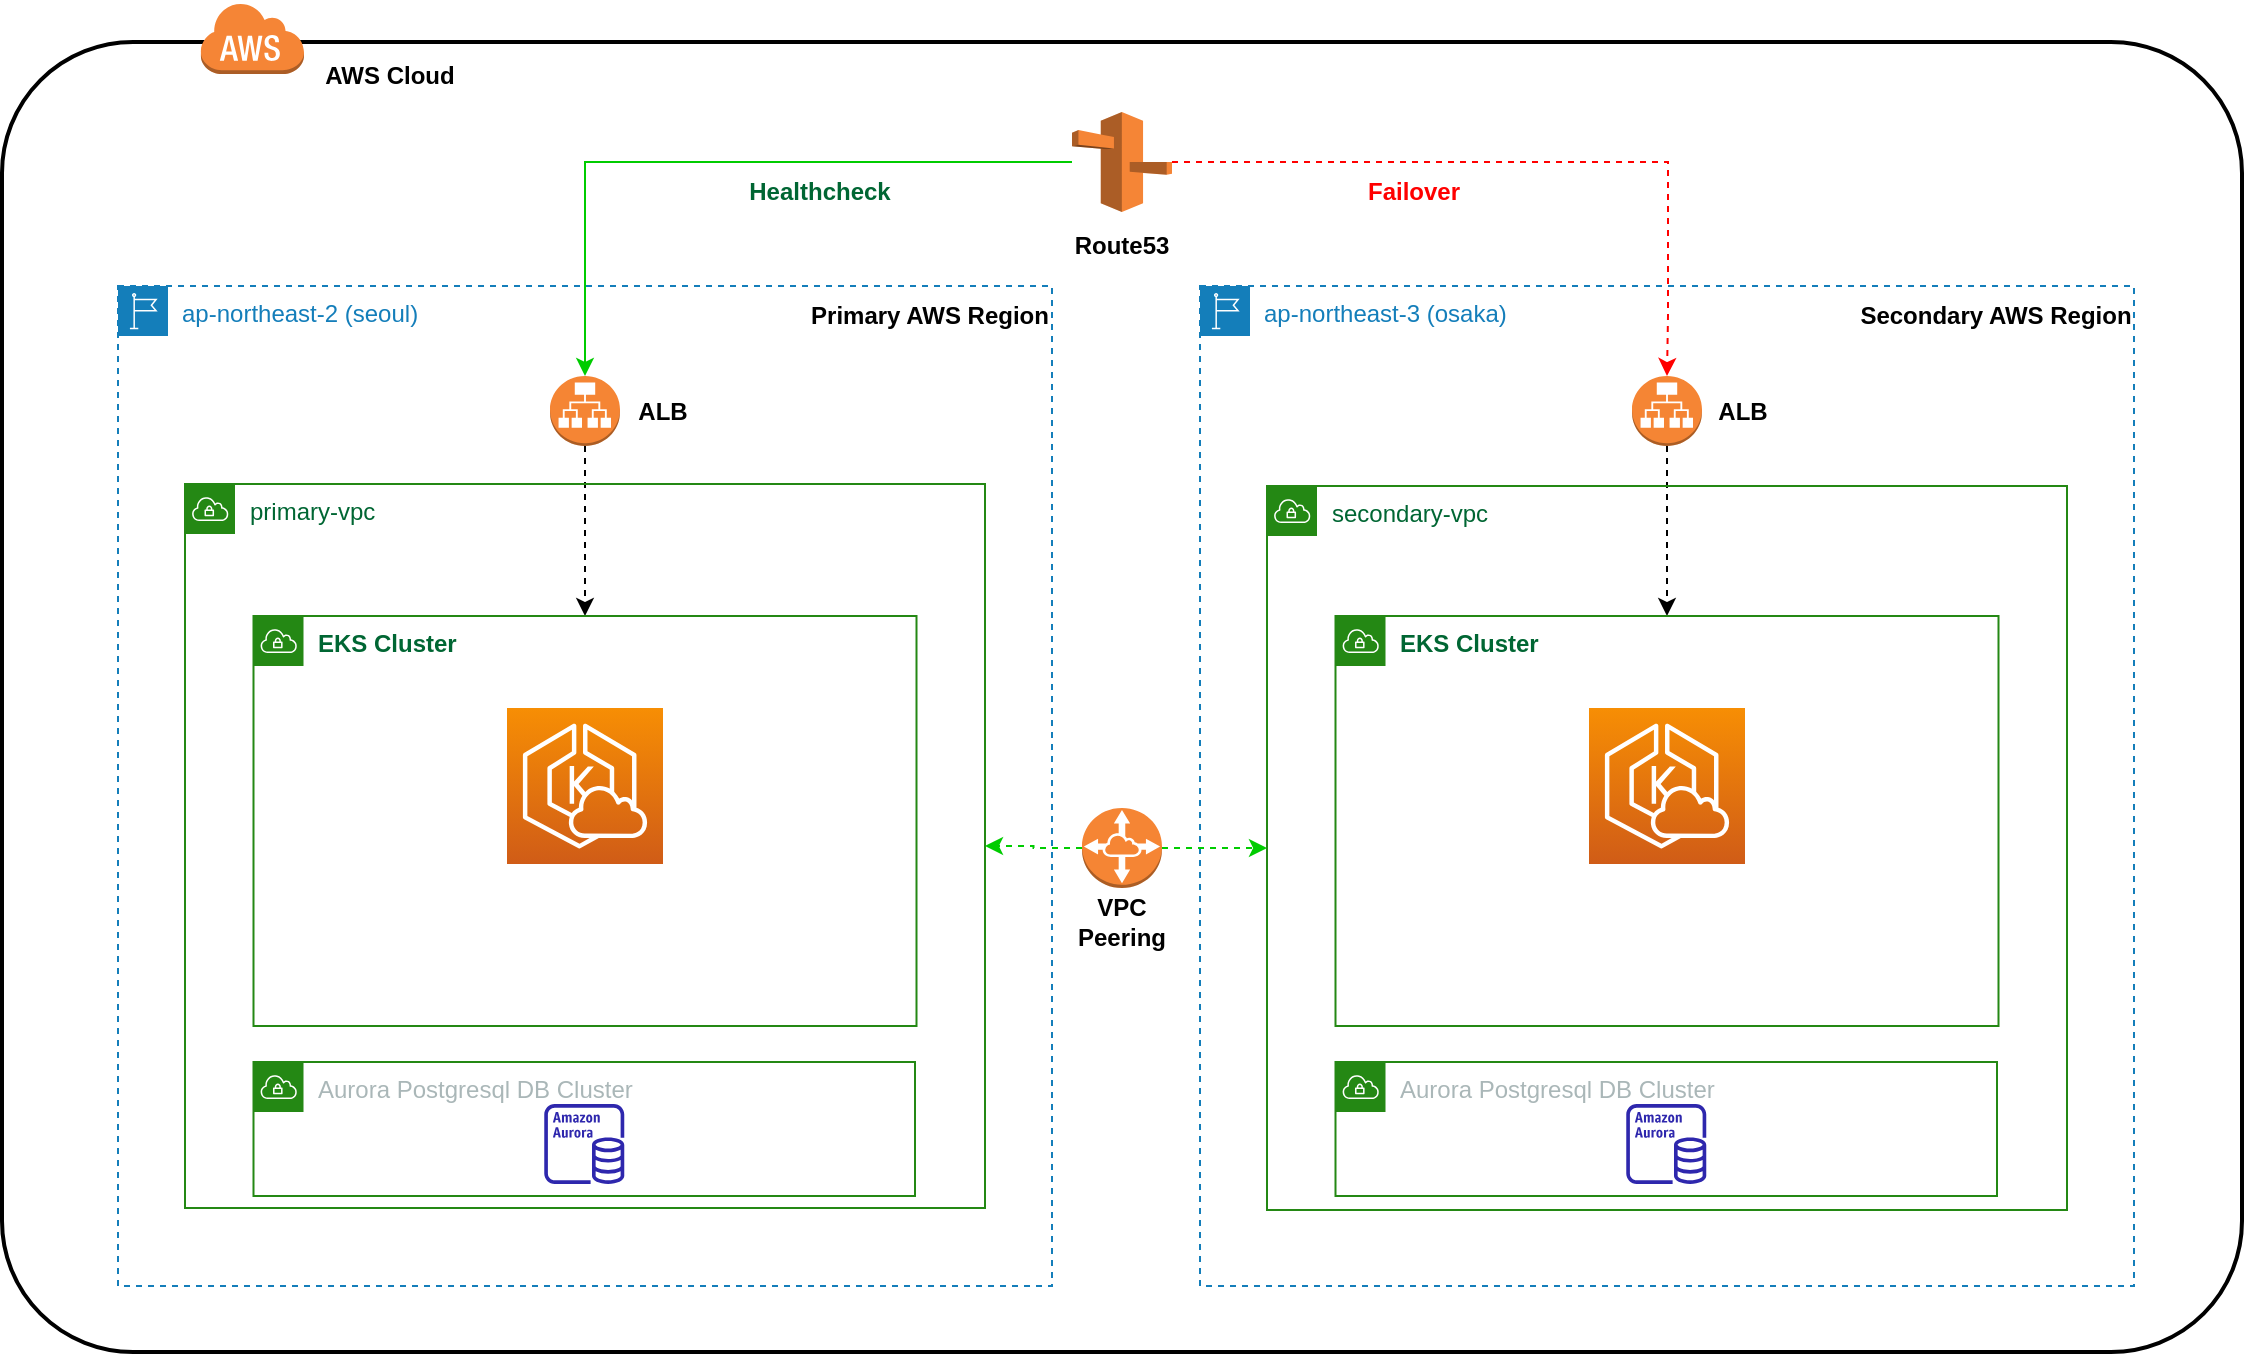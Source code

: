 <mxfile version="20.7.4" type="device"><diagram id="vcq4hcM5Rvocbbq4tf9C" name="Page-1"><mxGraphModel dx="1306" dy="777" grid="0" gridSize="10" guides="1" tooltips="1" connect="1" arrows="1" fold="1" page="0" pageScale="1" pageWidth="850" pageHeight="1100" math="0" shadow="0"><root><mxCell id="0"/><mxCell id="1" parent="0"/><mxCell id="KRmN6xQ93gitccdLsAaV-1" value="" style="rounded=1;arcSize=10;dashed=0;fillColor=none;gradientColor=none;strokeWidth=2;" vertex="1" parent="1"><mxGeometry x="21" y="60" width="1120" height="655" as="geometry"/></mxCell><mxCell id="KRmN6xQ93gitccdLsAaV-2" value="" style="dashed=0;html=1;shape=mxgraph.aws3.cloud;fillColor=#F58536;gradientColor=none;dashed=0;" vertex="1" parent="1"><mxGeometry x="120" y="40" width="52" height="36" as="geometry"/></mxCell><mxCell id="KRmN6xQ93gitccdLsAaV-3" value="&lt;b&gt;AWS Cloud&lt;/b&gt;" style="text;html=1;strokeColor=none;fillColor=none;align=center;verticalAlign=middle;whiteSpace=wrap;rounded=0;" vertex="1" parent="1"><mxGeometry x="167" y="62" width="96" height="30" as="geometry"/></mxCell><mxCell id="KRmN6xQ93gitccdLsAaV-13" value="" style="edgeStyle=orthogonalEdgeStyle;rounded=0;orthogonalLoop=1;jettySize=auto;html=1;entryX=0.5;entryY=0;entryDx=0;entryDy=0;entryPerimeter=0;strokeColor=#00CC00;" edge="1" parent="1" source="KRmN6xQ93gitccdLsAaV-4" target="KRmN6xQ93gitccdLsAaV-9"><mxGeometry relative="1" as="geometry"/></mxCell><mxCell id="KRmN6xQ93gitccdLsAaV-15" value="" style="edgeStyle=orthogonalEdgeStyle;rounded=0;orthogonalLoop=1;jettySize=auto;html=1;entryX=0.5;entryY=0;entryDx=0;entryDy=0;entryPerimeter=0;dashed=1;strokeColor=#FF0000;" edge="1" parent="1" source="KRmN6xQ93gitccdLsAaV-4" target="KRmN6xQ93gitccdLsAaV-10"><mxGeometry relative="1" as="geometry"><Array as="points"><mxPoint x="854" y="120"/><mxPoint x="854" y="197"/></Array></mxGeometry></mxCell><mxCell id="KRmN6xQ93gitccdLsAaV-4" value="" style="outlineConnect=0;dashed=0;verticalLabelPosition=bottom;verticalAlign=top;align=center;html=1;shape=mxgraph.aws3.route_53;fillColor=#F58536;gradientColor=none;" vertex="1" parent="1"><mxGeometry x="556" y="95" width="50" height="50" as="geometry"/></mxCell><mxCell id="KRmN6xQ93gitccdLsAaV-5" value="ap-northeast-2 (seoul)" style="points=[[0,0],[0.25,0],[0.5,0],[0.75,0],[1,0],[1,0.25],[1,0.5],[1,0.75],[1,1],[0.75,1],[0.5,1],[0.25,1],[0,1],[0,0.75],[0,0.5],[0,0.25]];outlineConnect=0;gradientColor=none;html=1;whiteSpace=wrap;fontSize=12;fontStyle=0;container=1;pointerEvents=0;collapsible=0;recursiveResize=0;shape=mxgraph.aws4.group;grIcon=mxgraph.aws4.group_region;strokeColor=#147EBA;fillColor=none;verticalAlign=top;align=left;spacingLeft=30;fontColor=#147EBA;dashed=1;" vertex="1" parent="1"><mxGeometry x="79" y="182" width="467" height="500" as="geometry"/></mxCell><mxCell id="KRmN6xQ93gitccdLsAaV-24" value="" style="edgeStyle=orthogonalEdgeStyle;rounded=0;orthogonalLoop=1;jettySize=auto;html=1;dashed=1;fontColor=#006633;entryX=0.5;entryY=0;entryDx=0;entryDy=0;" edge="1" parent="KRmN6xQ93gitccdLsAaV-5" source="KRmN6xQ93gitccdLsAaV-9" target="KRmN6xQ93gitccdLsAaV-20"><mxGeometry relative="1" as="geometry"/></mxCell><mxCell id="KRmN6xQ93gitccdLsAaV-9" value="" style="outlineConnect=0;dashed=0;verticalLabelPosition=bottom;verticalAlign=top;align=center;html=1;shape=mxgraph.aws3.application_load_balancer;fillColor=#F58534;gradientColor=none;" vertex="1" parent="KRmN6xQ93gitccdLsAaV-5"><mxGeometry x="216" y="45" width="35" height="35" as="geometry"/></mxCell><mxCell id="KRmN6xQ93gitccdLsAaV-16" value="&lt;font color=&quot;#006633&quot;&gt;primary-vpc&lt;/font&gt;" style="points=[[0,0],[0.25,0],[0.5,0],[0.75,0],[1,0],[1,0.25],[1,0.5],[1,0.75],[1,1],[0.75,1],[0.5,1],[0.25,1],[0,1],[0,0.75],[0,0.5],[0,0.25]];outlineConnect=0;gradientColor=none;html=1;whiteSpace=wrap;fontSize=12;fontStyle=0;container=1;pointerEvents=0;collapsible=0;recursiveResize=0;shape=mxgraph.aws4.group;grIcon=mxgraph.aws4.group_vpc;strokeColor=#248814;fillColor=none;verticalAlign=top;align=left;spacingLeft=30;fontColor=#AAB7B8;dashed=0;" vertex="1" parent="KRmN6xQ93gitccdLsAaV-5"><mxGeometry x="33.5" y="99" width="400" height="362" as="geometry"/></mxCell><mxCell id="KRmN6xQ93gitccdLsAaV-20" value="&lt;font color=&quot;#006633&quot;&gt;&lt;b&gt;EKS Cluster&lt;/b&gt;&lt;/font&gt;" style="points=[[0,0],[0.25,0],[0.5,0],[0.75,0],[1,0],[1,0.25],[1,0.5],[1,0.75],[1,1],[0.75,1],[0.5,1],[0.25,1],[0,1],[0,0.75],[0,0.5],[0,0.25]];outlineConnect=0;gradientColor=none;html=1;whiteSpace=wrap;fontSize=12;fontStyle=0;container=1;pointerEvents=0;collapsible=0;recursiveResize=0;shape=mxgraph.aws4.group;grIcon=mxgraph.aws4.group_vpc;strokeColor=#248814;fillColor=none;verticalAlign=top;align=left;spacingLeft=30;fontColor=#AAB7B8;dashed=0;" vertex="1" parent="KRmN6xQ93gitccdLsAaV-16"><mxGeometry x="34.25" y="66" width="331.5" height="205" as="geometry"/></mxCell><mxCell id="KRmN6xQ93gitccdLsAaV-32" value="Aurora Postgresql DB Cluster" style="points=[[0,0],[0.25,0],[0.5,0],[0.75,0],[1,0],[1,0.25],[1,0.5],[1,0.75],[1,1],[0.75,1],[0.5,1],[0.25,1],[0,1],[0,0.75],[0,0.5],[0,0.25]];outlineConnect=0;gradientColor=none;html=1;whiteSpace=wrap;fontSize=12;fontStyle=0;container=1;pointerEvents=0;collapsible=0;recursiveResize=0;shape=mxgraph.aws4.group;grIcon=mxgraph.aws4.group_vpc;strokeColor=#248814;fillColor=none;verticalAlign=top;align=left;spacingLeft=30;fontColor=#AAB7B8;dashed=0;" vertex="1" parent="KRmN6xQ93gitccdLsAaV-16"><mxGeometry x="34.25" y="289" width="330.75" height="67" as="geometry"/></mxCell><mxCell id="KRmN6xQ93gitccdLsAaV-33" value="" style="sketch=0;outlineConnect=0;fontColor=#232F3E;gradientColor=none;fillColor=#2E27AD;strokeColor=none;dashed=0;verticalLabelPosition=bottom;verticalAlign=top;align=center;html=1;fontSize=12;fontStyle=0;aspect=fixed;pointerEvents=1;shape=mxgraph.aws4.aurora_instance;" vertex="1" parent="KRmN6xQ93gitccdLsAaV-32"><mxGeometry x="145.38" y="21" width="40" height="40" as="geometry"/></mxCell><mxCell id="KRmN6xQ93gitccdLsAaV-6" value="ap-northeast-3 (osaka)" style="points=[[0,0],[0.25,0],[0.5,0],[0.75,0],[1,0],[1,0.25],[1,0.5],[1,0.75],[1,1],[0.75,1],[0.5,1],[0.25,1],[0,1],[0,0.75],[0,0.5],[0,0.25]];outlineConnect=0;gradientColor=none;html=1;whiteSpace=wrap;fontSize=12;fontStyle=0;container=1;pointerEvents=0;collapsible=0;recursiveResize=0;shape=mxgraph.aws4.group;grIcon=mxgraph.aws4.group_region;strokeColor=#147EBA;fillColor=none;verticalAlign=top;align=left;spacingLeft=30;fontColor=#147EBA;dashed=1;" vertex="1" parent="1"><mxGeometry x="620" y="182" width="467" height="500" as="geometry"/></mxCell><mxCell id="KRmN6xQ93gitccdLsAaV-25" value="" style="edgeStyle=orthogonalEdgeStyle;rounded=0;orthogonalLoop=1;jettySize=auto;html=1;dashed=1;fontColor=#006633;entryX=0.5;entryY=0;entryDx=0;entryDy=0;" edge="1" parent="KRmN6xQ93gitccdLsAaV-6" source="KRmN6xQ93gitccdLsAaV-10" target="KRmN6xQ93gitccdLsAaV-21"><mxGeometry relative="1" as="geometry"/></mxCell><mxCell id="KRmN6xQ93gitccdLsAaV-10" value="" style="outlineConnect=0;dashed=0;verticalLabelPosition=bottom;verticalAlign=top;align=center;html=1;shape=mxgraph.aws3.application_load_balancer;fillColor=#F58534;gradientColor=none;" vertex="1" parent="KRmN6xQ93gitccdLsAaV-6"><mxGeometry x="216" y="45" width="35" height="35" as="geometry"/></mxCell><mxCell id="KRmN6xQ93gitccdLsAaV-12" value="&lt;b&gt;ALB&lt;/b&gt;" style="text;html=1;strokeColor=none;fillColor=none;align=center;verticalAlign=middle;whiteSpace=wrap;rounded=0;" vertex="1" parent="KRmN6xQ93gitccdLsAaV-6"><mxGeometry x="253" y="52.5" width="37" height="20" as="geometry"/></mxCell><mxCell id="KRmN6xQ93gitccdLsAaV-17" value="&lt;font color=&quot;#006633&quot;&gt;secondary-vpc&lt;/font&gt;" style="points=[[0,0],[0.25,0],[0.5,0],[0.75,0],[1,0],[1,0.25],[1,0.5],[1,0.75],[1,1],[0.75,1],[0.5,1],[0.25,1],[0,1],[0,0.75],[0,0.5],[0,0.25]];outlineConnect=0;gradientColor=none;html=1;whiteSpace=wrap;fontSize=12;fontStyle=0;container=1;pointerEvents=0;collapsible=0;recursiveResize=0;shape=mxgraph.aws4.group;grIcon=mxgraph.aws4.group_vpc;strokeColor=#248814;fillColor=none;verticalAlign=top;align=left;spacingLeft=30;fontColor=#AAB7B8;dashed=0;" vertex="1" parent="KRmN6xQ93gitccdLsAaV-6"><mxGeometry x="33.5" y="100" width="400" height="362" as="geometry"/></mxCell><mxCell id="KRmN6xQ93gitccdLsAaV-21" value="&lt;font color=&quot;#006633&quot;&gt;&lt;b&gt;EKS Cluster&lt;/b&gt;&lt;/font&gt;" style="points=[[0,0],[0.25,0],[0.5,0],[0.75,0],[1,0],[1,0.25],[1,0.5],[1,0.75],[1,1],[0.75,1],[0.5,1],[0.25,1],[0,1],[0,0.75],[0,0.5],[0,0.25]];outlineConnect=0;gradientColor=none;html=1;whiteSpace=wrap;fontSize=12;fontStyle=0;container=1;pointerEvents=0;collapsible=0;recursiveResize=0;shape=mxgraph.aws4.group;grIcon=mxgraph.aws4.group_vpc;strokeColor=#248814;fillColor=none;verticalAlign=top;align=left;spacingLeft=30;fontColor=#AAB7B8;dashed=0;" vertex="1" parent="KRmN6xQ93gitccdLsAaV-17"><mxGeometry x="34.25" y="65" width="331.5" height="205" as="geometry"/></mxCell><mxCell id="KRmN6xQ93gitccdLsAaV-23" value="" style="sketch=0;points=[[0,0,0],[0.25,0,0],[0.5,0,0],[0.75,0,0],[1,0,0],[0,1,0],[0.25,1,0],[0.5,1,0],[0.75,1,0],[1,1,0],[0,0.25,0],[0,0.5,0],[0,0.75,0],[1,0.25,0],[1,0.5,0],[1,0.75,0]];outlineConnect=0;fontColor=#232F3E;gradientColor=#F78E04;gradientDirection=north;fillColor=#D05C17;strokeColor=#ffffff;dashed=0;verticalLabelPosition=bottom;verticalAlign=top;align=center;html=1;fontSize=12;fontStyle=0;aspect=fixed;shape=mxgraph.aws4.resourceIcon;resIcon=mxgraph.aws4.eks_cloud;" vertex="1" parent="KRmN6xQ93gitccdLsAaV-21"><mxGeometry x="126.75" y="46" width="78" height="78" as="geometry"/></mxCell><mxCell id="KRmN6xQ93gitccdLsAaV-34" value="Aurora Postgresql DB Cluster" style="points=[[0,0],[0.25,0],[0.5,0],[0.75,0],[1,0],[1,0.25],[1,0.5],[1,0.75],[1,1],[0.75,1],[0.5,1],[0.25,1],[0,1],[0,0.75],[0,0.5],[0,0.25]];outlineConnect=0;gradientColor=none;html=1;whiteSpace=wrap;fontSize=12;fontStyle=0;container=1;pointerEvents=0;collapsible=0;recursiveResize=0;shape=mxgraph.aws4.group;grIcon=mxgraph.aws4.group_vpc;strokeColor=#248814;fillColor=none;verticalAlign=top;align=left;spacingLeft=30;fontColor=#AAB7B8;dashed=0;" vertex="1" parent="KRmN6xQ93gitccdLsAaV-17"><mxGeometry x="34.25" y="288" width="330.75" height="67" as="geometry"/></mxCell><mxCell id="KRmN6xQ93gitccdLsAaV-35" value="" style="sketch=0;outlineConnect=0;fontColor=#232F3E;gradientColor=none;fillColor=#2E27AD;strokeColor=none;dashed=0;verticalLabelPosition=bottom;verticalAlign=top;align=center;html=1;fontSize=12;fontStyle=0;aspect=fixed;pointerEvents=1;shape=mxgraph.aws4.aurora_instance;" vertex="1" parent="KRmN6xQ93gitccdLsAaV-34"><mxGeometry x="145.38" y="21" width="40" height="40" as="geometry"/></mxCell><mxCell id="KRmN6xQ93gitccdLsAaV-7" value="&lt;b&gt;Primary AWS Region&lt;/b&gt;" style="text;html=1;strokeColor=none;fillColor=none;align=center;verticalAlign=middle;whiteSpace=wrap;rounded=0;" vertex="1" parent="1"><mxGeometry x="424" y="182" width="122" height="30" as="geometry"/></mxCell><mxCell id="KRmN6xQ93gitccdLsAaV-8" value="&lt;b&gt;Secondary AWS Region&lt;/b&gt;" style="text;html=1;strokeColor=none;fillColor=none;align=center;verticalAlign=middle;whiteSpace=wrap;rounded=0;" vertex="1" parent="1"><mxGeometry x="949" y="182" width="138" height="30" as="geometry"/></mxCell><mxCell id="KRmN6xQ93gitccdLsAaV-11" value="&lt;b&gt;ALB&lt;/b&gt;" style="text;html=1;strokeColor=none;fillColor=none;align=center;verticalAlign=middle;whiteSpace=wrap;rounded=0;" vertex="1" parent="1"><mxGeometry x="333" y="235" width="37" height="20" as="geometry"/></mxCell><mxCell id="KRmN6xQ93gitccdLsAaV-22" value="" style="sketch=0;points=[[0,0,0],[0.25,0,0],[0.5,0,0],[0.75,0,0],[1,0,0],[0,1,0],[0.25,1,0],[0.5,1,0],[0.75,1,0],[1,1,0],[0,0.25,0],[0,0.5,0],[0,0.75,0],[1,0.25,0],[1,0.5,0],[1,0.75,0]];outlineConnect=0;fontColor=#232F3E;gradientColor=#F78E04;gradientDirection=north;fillColor=#D05C17;strokeColor=#ffffff;dashed=0;verticalLabelPosition=bottom;verticalAlign=top;align=center;html=1;fontSize=12;fontStyle=0;aspect=fixed;shape=mxgraph.aws4.resourceIcon;resIcon=mxgraph.aws4.eks_cloud;" vertex="1" parent="1"><mxGeometry x="273.5" y="393" width="78" height="78" as="geometry"/></mxCell><mxCell id="KRmN6xQ93gitccdLsAaV-26" value="&lt;b&gt;Healthcheck&lt;/b&gt;" style="text;html=1;align=center;verticalAlign=middle;whiteSpace=wrap;rounded=0;fontColor=#006633;" vertex="1" parent="1"><mxGeometry x="382" y="120" width="96" height="30" as="geometry"/></mxCell><mxCell id="KRmN6xQ93gitccdLsAaV-27" value="&lt;font color=&quot;#FF0000&quot;&gt;&lt;b&gt;Failover&lt;/b&gt;&lt;/font&gt;" style="text;html=1;strokeColor=none;fillColor=none;align=center;verticalAlign=middle;whiteSpace=wrap;rounded=0;" vertex="1" parent="1"><mxGeometry x="679" y="120" width="96" height="30" as="geometry"/></mxCell><mxCell id="KRmN6xQ93gitccdLsAaV-29" value="" style="edgeStyle=orthogonalEdgeStyle;rounded=0;orthogonalLoop=1;jettySize=auto;html=1;dashed=1;strokeColor=#00CC00;fontColor=#006633;" edge="1" parent="1" source="KRmN6xQ93gitccdLsAaV-28" target="KRmN6xQ93gitccdLsAaV-16"><mxGeometry relative="1" as="geometry"/></mxCell><mxCell id="KRmN6xQ93gitccdLsAaV-30" value="" style="edgeStyle=orthogonalEdgeStyle;rounded=0;orthogonalLoop=1;jettySize=auto;html=1;dashed=1;strokeColor=#00CC00;fontColor=#006633;" edge="1" parent="1" source="KRmN6xQ93gitccdLsAaV-28" target="KRmN6xQ93gitccdLsAaV-17"><mxGeometry relative="1" as="geometry"/></mxCell><mxCell id="KRmN6xQ93gitccdLsAaV-28" value="" style="outlineConnect=0;dashed=0;verticalLabelPosition=bottom;verticalAlign=top;align=center;html=1;shape=mxgraph.aws3.vpc_peering;fillColor=#F58534;gradientColor=none;fontColor=#006633;" vertex="1" parent="1"><mxGeometry x="561" y="443" width="40" height="40" as="geometry"/></mxCell><mxCell id="KRmN6xQ93gitccdLsAaV-31" value="&lt;div&gt;&lt;b&gt;VPC &lt;br&gt;Peering&lt;/b&gt;&lt;/div&gt;" style="text;html=1;strokeColor=none;fillColor=none;align=center;verticalAlign=middle;whiteSpace=wrap;rounded=0;" vertex="1" parent="1"><mxGeometry x="533" y="485" width="96" height="30" as="geometry"/></mxCell><mxCell id="KRmN6xQ93gitccdLsAaV-36" value="&lt;b&gt;Route53&lt;/b&gt;" style="text;html=1;strokeColor=none;fillColor=none;align=center;verticalAlign=middle;whiteSpace=wrap;rounded=0;" vertex="1" parent="1"><mxGeometry x="533" y="147" width="96" height="30" as="geometry"/></mxCell></root></mxGraphModel></diagram></mxfile>